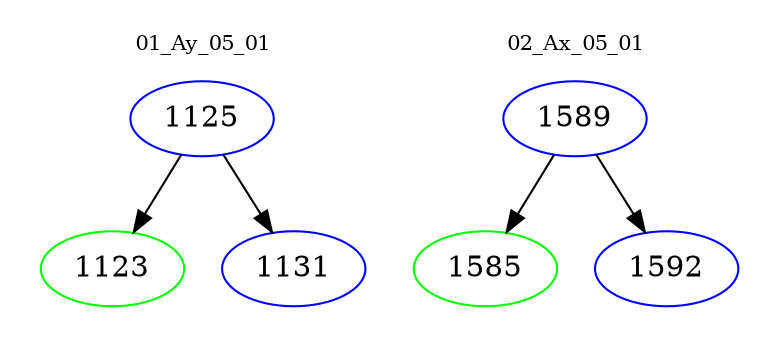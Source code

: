 digraph{
subgraph cluster_0 {
color = white
label = "01_Ay_05_01";
fontsize=10;
T0_1125 [label="1125", color="blue"]
T0_1125 -> T0_1123 [color="black"]
T0_1123 [label="1123", color="green"]
T0_1125 -> T0_1131 [color="black"]
T0_1131 [label="1131", color="blue"]
}
subgraph cluster_1 {
color = white
label = "02_Ax_05_01";
fontsize=10;
T1_1589 [label="1589", color="blue"]
T1_1589 -> T1_1585 [color="black"]
T1_1585 [label="1585", color="green"]
T1_1589 -> T1_1592 [color="black"]
T1_1592 [label="1592", color="blue"]
}
}
